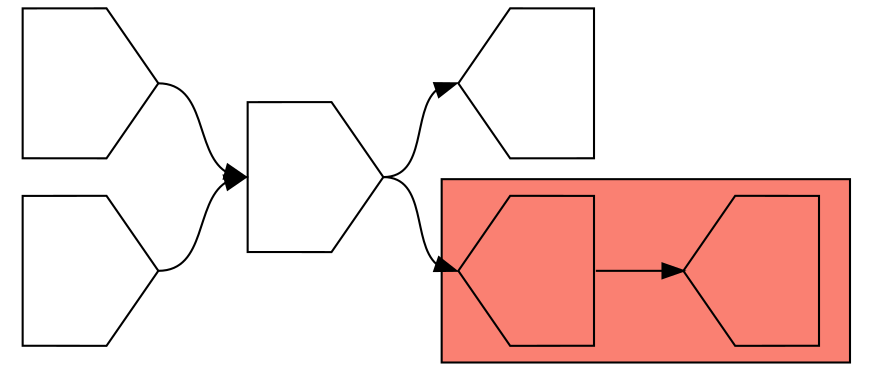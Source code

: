 digraph asm {
	rotate=90;
	edge [headport=n,tailport=s];
subgraph cluster_C10577_3160 {
	10577 [label="",height=1,width=1,shape=house];
	3160 [label="",height=1,width=1,shape=house];
	style=filled;
	fillcolor=salmon;
}
	4417 [label="",height=1,width=1,shape=invhouse];
	8106 [label="",height=1,width=1,shape=house];
	2010 [label="",height=1,width=1,shape=invhouse];
	9263 [label="",height=1,width=1,shape=invhouse];
	10577 -> 3160
	4417 -> 8106
	4417 -> 10577
	2010 -> 4417
	9263 -> 4417
}